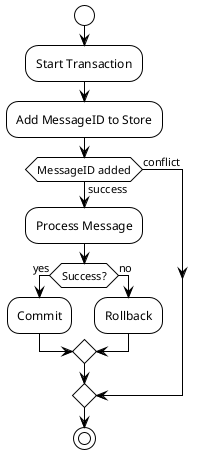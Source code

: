 @startuml
'https://plantuml.com/activity-diagram-beta
!theme plain
'skinparam dpi 400
skinparam defaultFontName Jetbrains Mono

start
:Start Transaction;
:Add MessageID to Store;
if (MessageID added) then (success)
  :Process Message;
  if (Success?) then (yes)
    :Commit;
  else (no)
    :Rollback;
  endif
else (conflict)

endif
stop

@enduml
